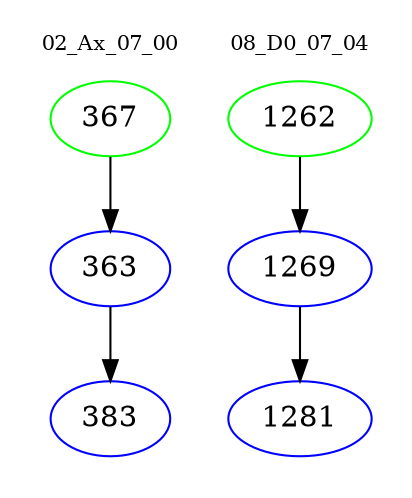 digraph{
subgraph cluster_0 {
color = white
label = "02_Ax_07_00";
fontsize=10;
T0_367 [label="367", color="green"]
T0_367 -> T0_363 [color="black"]
T0_363 [label="363", color="blue"]
T0_363 -> T0_383 [color="black"]
T0_383 [label="383", color="blue"]
}
subgraph cluster_1 {
color = white
label = "08_D0_07_04";
fontsize=10;
T1_1262 [label="1262", color="green"]
T1_1262 -> T1_1269 [color="black"]
T1_1269 [label="1269", color="blue"]
T1_1269 -> T1_1281 [color="black"]
T1_1281 [label="1281", color="blue"]
}
}
